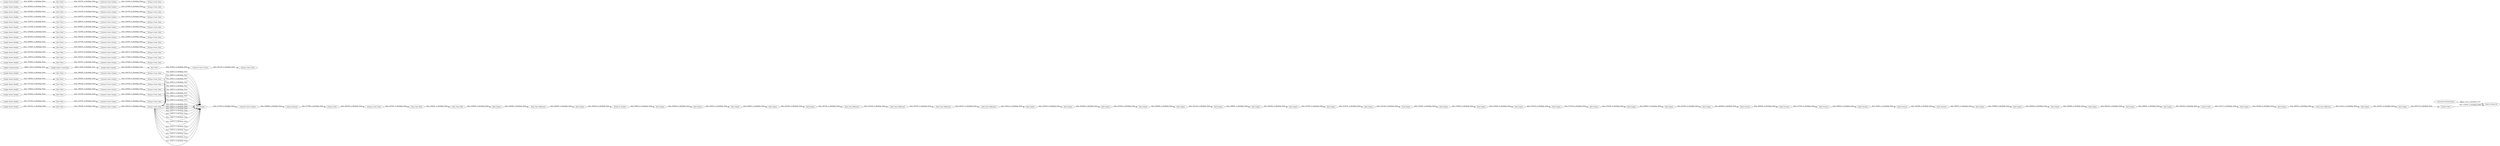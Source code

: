 digraph {
	"6138418082591294168_176" [label="Rule Engine"]
	"-7149922625202532526_100" [label="Column Filter"]
	"-6515963241273699188_40" [label="Google Sheets Reader"]
	"-6515963241273699188_57" [label="String to Date_Time"]
	"-7149922625202532526_210" [label="Rule Engine"]
	"-6515963241273699188_62" [label="Google Sheets Reader"]
	"-6515963241273699188_77" [label="Row Filter"]
	"-6515963241273699188_18" [label="Row Filter"]
	"-6515963241273699188_68" [label="Row Filter"]
	"-6515963241273699188_5" [label="Row Filter"]
	"-6515963241273699188_49" [label="Row Filter"]
	"-6515963241273699188_72" [label="Google Sheets Reader"]
	"-6515963241273699188_35" [label="Row Filter"]
	"6138418082591294168_174" [label="Rule Engine"]
	"-6515963241273699188_43" [label="Google Sheets Reader"]
	"-7149922625202532526_144" [label="String To Number"]
	"-6515963241273699188_86" [label="Google Sheets Reader"]
	"-7149922625202532526_97" [label="Constant Value Column"]
	"-6515963241273699188_89" [label="Google Sheets Reader"]
	"-6515963241273699188_12" [label="Constant Value Column"]
	"-6515963241273699188_55" [label="Constant Value Column"]
	"-2018184058184014727_152" [label="Date_Time Difference"]
	"-6515963241273699188_42" [label="Constant Value Column"]
	"6138418082591294168_169" [label="Rule Engine"]
	"-6515963241273699188_25" [label="String to Date_Time"]
	"-6515963241273699188_87" [label="Constant Value Column"]
	"-6515963241273699188_65" [label="String to Date_Time"]
	"-6515963241273699188_54" [label="Google Sheets Reader"]
	"6138418082591294168_175" [label="Rule Engine"]
	"6138418082591294168_166" [label="Rule Engine"]
	"-2018184058184014727_172" [label="Rule Engine"]
	"-7149922625202532526_139" [label="Date_Time Shift"]
	"-6515963241273699188_66" [label="Constant Value Column"]
	"-6515963241273699188_58" [label="Row Filter"]
	"-6515963241273699188_23" [label="Constant Value Column"]
	"-6515963241273699188_59" [label="Row Filter"]
	"-6515963241273699188_6" [label="String to Date_Time"]
	"-2018184058184014727_174" [label="Rule Engine"]
	"-7149922625202532526_215" [label="Date_Time Difference"]
	"-6515963241273699188_53" [label="String to Date_Time"]
	"-6515963241273699188_28" [label="Constant Value Column"]
	"6138418082591294168_167" [label="Rule Engine"]
	"-6515963241273699188_63" [label="Row Filter"]
	"-7149922625202532526_221" [label="Rule Engine"]
	"-6515963241273699188_41" [label="Row Filter"]
	"-6515963241273699188_39" [label="String to Date_Time"]
	"-6515963241273699188_71" [label="Google Sheets Reader"]
	"-6515963241273699188_82" [label="Constant Value Column"]
	"-7149922625202532526_223" [label="Microsoft Authentication"]
	"-7149922625202532526_137" [label="String to Date_Time"]
	"-2018184058184014727_151" [label="Date_Time Difference"]
	"6138418082591294168_172" [label="Rule Engine"]
	"6138418082591294168_171" [label="Rule Engine"]
	"-2018184058184014727_168" [label="Math Formula"]
	"-6515963241273699188_67" [label="Row Filter"]
	"-6515963241273699188_80" [label="Row Filter"]
	"-6515963241273699188_24" [label="String to Date_Time"]
	"-6515963241273699188_69" [label="String to Date_Time"]
	"-6515963241273699188_61" [label="String to Date_Time"]
	"-6515963241273699188_9" [label="String to Date_Time"]
	"-6515963241273699188_33" [label="Google Sheets Reader"]
	"-6515963241273699188_52" [label="Row Filter"]
	"-6515963241273699188_88" [label="String to Date_Time"]
	"-7149922625202532526_98" [label="Column Rename"]
	"-7149922625202532526_142" [label="Rule Engine"]
	"-7149922625202532526_222" [label="Send to Power BI"]
	"-6515963241273699188_17" [label="Google Sheets Reader"]
	"-2018184058184014727_149" [label="Rule Engine"]
	"-7149922625202532526_143" [label="Rule Engine"]
	"-6515963241273699188_19" [label="Constant Value Column"]
	"-6515963241273699188_56" [label="Constant Value Column"]
	"-7149922625202532526_2" [label="Google Sheets Connection"]
	"-6515963241273699188_64" [label="Google Sheets Reader"]
	"-2018184058184014727_159" [label="Rule Engine"]
	"-6515963241273699188_14" [label="Row Filter"]
	"-2018184058184014727_161" [label="Column Filter"]
	"-6515963241273699188_20" [label="String to Date_Time"]
	"-6515963241273699188_26" [label="Row Filter"]
	"-2018184058184014727_148" [label="Rule Engine"]
	"-7149922625202532526_146" [label="Rule Engine"]
	"-7149922625202532526_4" [label="Google Authentication"]
	"-6515963241273699188_70" [label="Constant Value Column"]
	"-6515963241273699188_44" [label="Row Filter"]
	"-7149922625202532526_219" [label="Rule Engine"]
	"-2018184058184014727_173" [label="Rule Engine"]
	"-6515963241273699188_7" [label="Google Sheets Reader"]
	"-6515963241273699188_27" [label="Google Sheets Reader"]
	"-7149922625202532526_140" [label="Rule Engine"]
	"-6515963241273699188_16" [label="String to Date_Time"]
	"-6515963241273699188_21" [label="Google Sheets Reader"]
	"-6515963241273699188_22" [label="Row Filter"]
	"-6515963241273699188_48" [label="Constant Value Column"]
	"-6515963241273699188_83" [label="Google Sheets Reader"]
	"-2018184058184014727_170" [label="Rule Engine"]
	"-6515963241273699188_45" [label="Constant Value Column"]
	"-6515963241273699188_29" [label="String to Date_Time"]
	"6138418082591294168_160" [label="Rule Engine"]
	"-6515963241273699188_74" [label="String to Date_Time"]
	"-2018184058184014727_167" [label="Math Formula"]
	"-6515963241273699188_13" [label="Google Sheets Reader"]
	"-6515963241273699188_47" [label="String to Date_Time"]
	"-6515963241273699188_75" [label="String to Date_Time"]
	"6138418082591294168_168" [label="Rule Engine"]
	"6138418082591294168_165" [label="Rule Engine"]
	"-2018184058184014727_165" [label="Math Formula"]
	"-2018184058184014727_176" [label="Rule Engine"]
	"-6515963241273699188_73" [label="Constant Value Column"]
	"-6515963241273699188_46" [label="String to Date_Time"]
	"6138418082591294168_170" [label="Rule Engine"]
	"6138418082591294168_177" [label="Rule Engine"]
	"-2018184058184014727_164" [label="Math Formula"]
	"-6515963241273699188_11" [label="Constant Value Column"]
	"6138418082591294168_163" [label="Rule Engine"]
	"-6515963241273699188_50" [label="Google Sheets Reader"]
	"-6515963241273699188_81" [label="Constant Value Column"]
	"-6515963241273699188_36" [label="Constant Value Column"]
	"-6515963241273699188_85" [label="Google Sheets Reader"]
	"-6515963241273699188_51" [label="Constant Value Column"]
	"-6515963241273699188_8" [label="Row Filter"]
	"-2018184058184014727_158" [label="Rule Engine"]
	"-6515963241273699188_90" [label="Constant Value Column"]
	"6138418082591294168_173" [label="Rule Engine"]
	"-6515963241273699188_15" [label="Constant Value Column"]
	"-2018184058184014727_175" [label="Rule Engine"]
	"-6515963241273699188_60" [label="Google Sheets Reader"]
	"-7149922625202532526_10" [label=Concatenate]
	"-6515963241273699188_32" [label="Constant Value Column"]
	"-2018184058184014727_153" [label="Date_Time Difference"]
	"-6515963241273699188_79" [label="String to Date_Time"]
	"6138418082591294168_164" [label="Rule Engine"]
	"-6515963241273699188_31" [label="Google Sheets Reader"]
	"-6515963241273699188_34" [label="Row Filter"]
	"-7149922625202532526_138" [label="Date_Time Shift"]
	"-2018184058184014727_171" [label="Rule Engine"]
	"-6515963241273699188_30" [label="String to Date_Time"]
	"-7149922625202532526_224" [label="Column Filter"]
	"-2018184058184014727_169" [label="Math Formula"]
	"-2018184058184014727_150" [label="Rule Engine"]
	"-6515963241273699188_78" [label="String to Date_Time"]
	"-7149922625202532526_141" [label="Date_Time Difference"]
	"-6515963241273699188_76" [label="Row Filter"]
	"6138418082591294168_178" [label="Rule Engine"]
	"-6515963241273699188_3" [label="Google Sheets Reader"]
	"-2018184058184014727_166" [label="Math Formula"]
	"-6515963241273699188_84" [label="Row Filter"]
	"-2018184058184014727_154" [label="Date_Time Difference"]
	"-2018184058184014727_172" -> "-2018184058184014727_173" [label="data: 494066; is_blocking: False"]
	"-6515963241273699188_66" -> "-6515963241273699188_57" [label="data: 232582; is_blocking: False"]
	"-6515963241273699188_88" -> "-7149922625202532526_10" [label="data: 208513; is_blocking: False"]
	"6138418082591294168_170" -> "6138418082591294168_173" [label="data: 476924; is_blocking: False"]
	"-6515963241273699188_45" -> "-6515963241273699188_53" [label="data: 224878; is_blocking: False"]
	"-6515963241273699188_67" -> "-6515963241273699188_73" [label="data: 260970; is_blocking: False"]
	"-6515963241273699188_89" -> "-6515963241273699188_80" [label="data: 914736; is_blocking: False"]
	"-2018184058184014727_161" -> "-2018184058184014727_176" [label="data: 433717; is_blocking: False"]
	"-6515963241273699188_43" -> "-6515963241273699188_49" [label="data: 785052; is_blocking: False"]
	"6138418082591294168_177" -> "6138418082591294168_178" [label="data: 466627; is_blocking: False"]
	"6138418082591294168_174" -> "6138418082591294168_177" [label="data: 479169; is_blocking: False"]
	"-2018184058184014727_154" -> "-2018184058184014727_158" [label="data: 479213; is_blocking: False"]
	"-6515963241273699188_88" -> "-7149922625202532526_10" [label="data: 208513; is_blocking: False"]
	"-6515963241273699188_44" -> "-6515963241273699188_45" [label="data: 389018; is_blocking: False"]
	"-6515963241273699188_21" -> "-6515963241273699188_22" [label="data: 1114394; is_blocking: False"]
	"-2018184058184014727_169" -> "-2018184058184014727_170" [label="data: 480517; is_blocking: False"]
	"-6515963241273699188_73" -> "-6515963241273699188_74" [label="data: 204100; is_blocking: False"]
	"-7149922625202532526_2" -> "-6515963241273699188_3" [label="object: 2380; is_blocking: True"]
	"6138418082591294168_172" -> "6138418082591294168_170" [label="data: 475655; is_blocking: False"]
	"6138418082591294168_178" -> "6138418082591294168_176" [label="data: 467625; is_blocking: False"]
	"-6515963241273699188_88" -> "-7149922625202532526_10" [label="data: 208513; is_blocking: False"]
	"-2018184058184014727_166" -> "-2018184058184014727_169" [label="data: 483256; is_blocking: False"]
	"-7149922625202532526_146" -> "-2018184058184014727_148" [label="data: 436531; is_blocking: False"]
	"-6515963241273699188_35" -> "-6515963241273699188_32" [label="data: 402276; is_blocking: False"]
	"-2018184058184014727_176" -> "-7149922625202532526_210" [label="data: 463454; is_blocking: False"]
	"-6515963241273699188_31" -> "-6515963241273699188_35" [label="data: 725674; is_blocking: False"]
	"-6515963241273699188_58" -> "-6515963241273699188_66" [label="data: 332749; is_blocking: False"]
	"-6515963241273699188_81" -> "-6515963241273699188_78" [label="data: 218782; is_blocking: False"]
	"-6515963241273699188_68" -> "-6515963241273699188_70" [label="data: 388395; is_blocking: False"]
	"-7149922625202532526_221" -> "-7149922625202532526_224" [label="data: 495179; is_blocking: False"]
	"-7149922625202532526_223" -> "-7149922625202532526_222" [label="object: 1313; is_blocking: True"]
	"-6515963241273699188_62" -> "-6515963241273699188_63" [label="data: 730644; is_blocking: False"]
	"-6515963241273699188_26" -> "-6515963241273699188_28" [label="data: 592294; is_blocking: False"]
	"-2018184058184014727_158" -> "-2018184058184014727_159" [label="data: 479039; is_blocking: False"]
	"-6515963241273699188_87" -> "-6515963241273699188_88" [label="data: 195274; is_blocking: False"]
	"-7149922625202532526_100" -> "-7149922625202532526_137" [label="data: 400354; is_blocking: False"]
	"-6515963241273699188_8" -> "-6515963241273699188_12" [label="data: 846472; is_blocking: False"]
	"-2018184058184014727_173" -> "-2018184058184014727_174" [label="data: 494104; is_blocking: False"]
	"-7149922625202532526_141" -> "-7149922625202532526_143" [label="data: 444087; is_blocking: False"]
	"-7149922625202532526_210" -> "-7149922625202532526_215" [label="data: 486551; is_blocking: False"]
	"-6515963241273699188_41" -> "-6515963241273699188_42" [label="data: 419755; is_blocking: False"]
	"-2018184058184014727_150" -> "-2018184058184014727_151" [label="data: 467381; is_blocking: False"]
	"-6515963241273699188_27" -> "-6515963241273699188_26" [label="data: 887450; is_blocking: False"]
	"-6515963241273699188_88" -> "-7149922625202532526_10" [label="data: 208513; is_blocking: False"]
	"-2018184058184014727_148" -> "-2018184058184014727_149" [label="data: 448427; is_blocking: False"]
	"-6515963241273699188_88" -> "-7149922625202532526_10" [label="data: 208513; is_blocking: False"]
	"-6515963241273699188_64" -> "-6515963241273699188_59" [label="data: 689983; is_blocking: False"]
	"-6515963241273699188_18" -> "-6515963241273699188_19" [label="data: 452953; is_blocking: False"]
	"-6515963241273699188_88" -> "-7149922625202532526_10" [label="data: 208513; is_blocking: False"]
	"-6515963241273699188_11" -> "-6515963241273699188_6" [label="data: 291104; is_blocking: False"]
	"6138418082591294168_176" -> "-2018184058184014727_164" [label="data: 480288; is_blocking: False"]
	"-2018184058184014727_168" -> "-2018184058184014727_166" [label="data: 484811; is_blocking: False"]
	"-6515963241273699188_88" -> "-7149922625202532526_10" [label="data: 208513; is_blocking: False"]
	"-6515963241273699188_72" -> "-6515963241273699188_68" [label="data: 732544; is_blocking: False"]
	"-6515963241273699188_42" -> "-6515963241273699188_39" [label="data: 249242; is_blocking: False"]
	"6138418082591294168_175" -> "6138418082591294168_174" [label="data: 477916; is_blocking: False"]
	"-7149922625202532526_224" -> "-7149922625202532526_222" [label="data: 432993; is_blocking: False"]
	"-6515963241273699188_82" -> "-6515963241273699188_75" [label="data: 201784; is_blocking: False"]
	"-6515963241273699188_88" -> "-7149922625202532526_10" [label="data: 208513; is_blocking: False"]
	"-2018184058184014727_175" -> "-2018184058184014727_161" [label="data: 496106; is_blocking: False"]
	"-6515963241273699188_83" -> "-6515963241273699188_76" [label="data: 1051531; is_blocking: False"]
	"-6515963241273699188_88" -> "-7149922625202532526_10" [label="data: 208513; is_blocking: False"]
	"-6515963241273699188_88" -> "-7149922625202532526_10" [label="data: 208513; is_blocking: False"]
	"-6515963241273699188_88" -> "-7149922625202532526_10" [label="data: 208513; is_blocking: False"]
	"-6515963241273699188_51" -> "-6515963241273699188_46" [label="data: 239244; is_blocking: False"]
	"-6515963241273699188_70" -> "-6515963241273699188_69" [label="data: 284735; is_blocking: False"]
	"-6515963241273699188_40" -> "-6515963241273699188_41" [label="data: 753705; is_blocking: False"]
	"-7149922625202532526_219" -> "-7149922625202532526_221" [label="data: 491931; is_blocking: False"]
	"-7149922625202532526_139" -> "-7149922625202532526_140" [label="data: 440929; is_blocking: False"]
	"6138418082591294168_173" -> "6138418082591294168_175" [label="data: 476724; is_blocking: False"]
	"-7149922625202532526_142" -> "-7149922625202532526_146" [label="data: 454922; is_blocking: False"]
	"-2018184058184014727_174" -> "-2018184058184014727_175" [label="data: 493661; is_blocking: False"]
	"-6515963241273699188_86" -> "-6515963241273699188_77" [label="data: 707336; is_blocking: False"]
	"-6515963241273699188_5" -> "-6515963241273699188_11" [label="data: 634927; is_blocking: False"]
	"-6515963241273699188_88" -> "-7149922625202532526_10" [label="data: 208513; is_blocking: False"]
	"6138418082591294168_164" -> "6138418082591294168_165" [label="data: 451234; is_blocking: False"]
	"-7149922625202532526_97" -> "-7149922625202532526_98" [label="data: 504089; is_blocking: False"]
	"-2018184058184014727_149" -> "-2018184058184014727_150" [label="data: 453302; is_blocking: False"]
	"-6515963241273699188_36" -> "-6515963241273699188_29" [label="data: 227806; is_blocking: False"]
	"-6515963241273699188_88" -> "-7149922625202532526_10" [label="data: 208513; is_blocking: False"]
	"-2018184058184014727_151" -> "-2018184058184014727_152" [label="data: 474329; is_blocking: False"]
	"-2018184058184014727_171" -> "-2018184058184014727_172" [label="data: 484083; is_blocking: False"]
	"-6515963241273699188_28" -> "-6515963241273699188_25" [label="data: 202868; is_blocking: False"]
	"-6515963241273699188_88" -> "-7149922625202532526_10" [label="data: 208513; is_blocking: False"]
	"-6515963241273699188_90" -> "-6515963241273699188_79" [label="data: 220177; is_blocking: False"]
	"-6515963241273699188_7" -> "-6515963241273699188_8" [label="data: 1118087; is_blocking: False"]
	"-6515963241273699188_17" -> "-6515963241273699188_18" [label="data: 780040; is_blocking: False"]
	"-6515963241273699188_88" -> "-7149922625202532526_10" [label="data: 208513; is_blocking: False"]
	"-6515963241273699188_56" -> "-6515963241273699188_65" [label="data: 250552; is_blocking: False"]
	"-7149922625202532526_138" -> "-7149922625202532526_139" [label="data: 439241; is_blocking: False"]
	"-7149922625202532526_143" -> "-7149922625202532526_144" [label="data: 456278; is_blocking: False"]
	"-6515963241273699188_55" -> "-6515963241273699188_61" [label="data: 221657; is_blocking: False"]
	"-2018184058184014727_165" -> "-2018184058184014727_167" [label="data: 477930; is_blocking: False"]
	"-6515963241273699188_49" -> "-6515963241273699188_48" [label="data: 455781; is_blocking: False"]
	"-6515963241273699188_63" -> "-6515963241273699188_56" [label="data: 368418; is_blocking: False"]
	"-7149922625202532526_215" -> "-7149922625202532526_219" [label="data: 515211; is_blocking: False"]
	"6138418082591294168_171" -> "6138418082591294168_172" [label="data: 474467; is_blocking: False"]
	"-6515963241273699188_34" -> "-6515963241273699188_36" [label="data: 337700; is_blocking: False"]
	"-2018184058184014727_170" -> "-2018184058184014727_171" [label="data: 479899; is_blocking: False"]
	"-6515963241273699188_23" -> "-6515963241273699188_24" [label="data: 202826; is_blocking: False"]
	"-6515963241273699188_88" -> "-7149922625202532526_10" [label="data: 208513; is_blocking: False"]
	"-6515963241273699188_50" -> "-6515963241273699188_44" [label="data: 725075; is_blocking: False"]
	"-7149922625202532526_10" -> "-7149922625202532526_97" [label="data: 477434; is_blocking: False"]
	"-6515963241273699188_32" -> "-6515963241273699188_30" [label="data: 177646; is_blocking: False"]
	"-6515963241273699188_85" -> "-6515963241273699188_84" [label="data: 843296; is_blocking: False"]
	"-6515963241273699188_80" -> "-6515963241273699188_90" [label="data: 610375; is_blocking: False"]
	"-6515963241273699188_54" -> "-6515963241273699188_52" [label="data: 1038292; is_blocking: False"]
	"-7149922625202532526_144" -> "-7149922625202532526_142" [label="data: 566510; is_blocking: False"]
	"-6515963241273699188_88" -> "-7149922625202532526_10" [label="data: 208513; is_blocking: False"]
	"-6515963241273699188_12" -> "-6515963241273699188_9" [label="data: 227214; is_blocking: False"]
	"-6515963241273699188_52" -> "-6515963241273699188_51" [label="data: 753769; is_blocking: False"]
	"-2018184058184014727_153" -> "-2018184058184014727_154" [label="data: 492317; is_blocking: False"]
	"6138418082591294168_165" -> "6138418082591294168_166" [label="data: 458891; is_blocking: False"]
	"-6515963241273699188_33" -> "-6515963241273699188_34" [label="data: 683626; is_blocking: False"]
	"-6515963241273699188_48" -> "-6515963241273699188_47" [label="data: 237260; is_blocking: False"]
	"6138418082591294168_163" -> "6138418082591294168_164" [label="data: 449965; is_blocking: False"]
	"6138418082591294168_169" -> "6138418082591294168_171" [label="data: 474149; is_blocking: False"]
	"-2018184058184014727_159" -> "6138418082591294168_160" [label="data: 502509; is_blocking: False"]
	"-6515963241273699188_84" -> "-6515963241273699188_82" [label="data: 532140; is_blocking: False"]
	"-6515963241273699188_59" -> "-6515963241273699188_55" [label="data: 347789; is_blocking: False"]
	"-6515963241273699188_71" -> "-6515963241273699188_67" [label="data: 615507; is_blocking: False"]
	"-6515963241273699188_76" -> "-6515963241273699188_87" [label="data: 783249; is_blocking: False"]
	"-7149922625202532526_98" -> "-7149922625202532526_100" [label="data: 477096; is_blocking: False"]
	"-6515963241273699188_88" -> "-7149922625202532526_10" [label="data: 208513; is_blocking: False"]
	"-7149922625202532526_140" -> "-7149922625202532526_141" [label="data: 442606; is_blocking: False"]
	"-6515963241273699188_15" -> "-6515963241273699188_16" [label="data: 212245; is_blocking: False"]
	"-6515963241273699188_19" -> "-6515963241273699188_20" [label="data: 217638; is_blocking: False"]
	"6138418082591294168_166" -> "6138418082591294168_167" [label="data: 462404; is_blocking: False"]
	"-6515963241273699188_22" -> "-6515963241273699188_23" [label="data: 860697; is_blocking: False"]
	"-6515963241273699188_13" -> "-6515963241273699188_14" [label="data: 823691; is_blocking: False"]
	"-6515963241273699188_3" -> "-6515963241273699188_5" [label="data: 941686; is_blocking: False"]
	"-7149922625202532526_137" -> "-7149922625202532526_138" [label="data: 437847; is_blocking: False"]
	"6138418082591294168_167" -> "6138418082591294168_168" [label="data: 471697; is_blocking: False"]
	"-6515963241273699188_88" -> "-7149922625202532526_10" [label="data: 208513; is_blocking: False"]
	"-6515963241273699188_77" -> "-6515963241273699188_81" [label="data: 369146; is_blocking: False"]
	"-2018184058184014727_164" -> "-2018184058184014727_165" [label="data: 469046; is_blocking: False"]
	"-6515963241273699188_88" -> "-7149922625202532526_10" [label="data: 208513; is_blocking: False"]
	"-7149922625202532526_4" -> "-7149922625202532526_2" [label="object: 2353; is_blocking: True"]
	"-6515963241273699188_88" -> "-7149922625202532526_10" [label="data: 208513; is_blocking: False"]
	"-6515963241273699188_60" -> "-6515963241273699188_58" [label="data: 679444; is_blocking: False"]
	"-6515963241273699188_14" -> "-6515963241273699188_15" [label="data: 503270; is_blocking: False"]
	"-2018184058184014727_167" -> "-2018184058184014727_168" [label="data: 485833; is_blocking: False"]
	"6138418082591294168_168" -> "6138418082591294168_169" [label="data: 472875; is_blocking: False"]
	"-2018184058184014727_152" -> "-2018184058184014727_153" [label="data: 493357; is_blocking: False"]
	"6138418082591294168_160" -> "6138418082591294168_163" [label="data: 447902; is_blocking: False"]
	rankdir=LR
}

